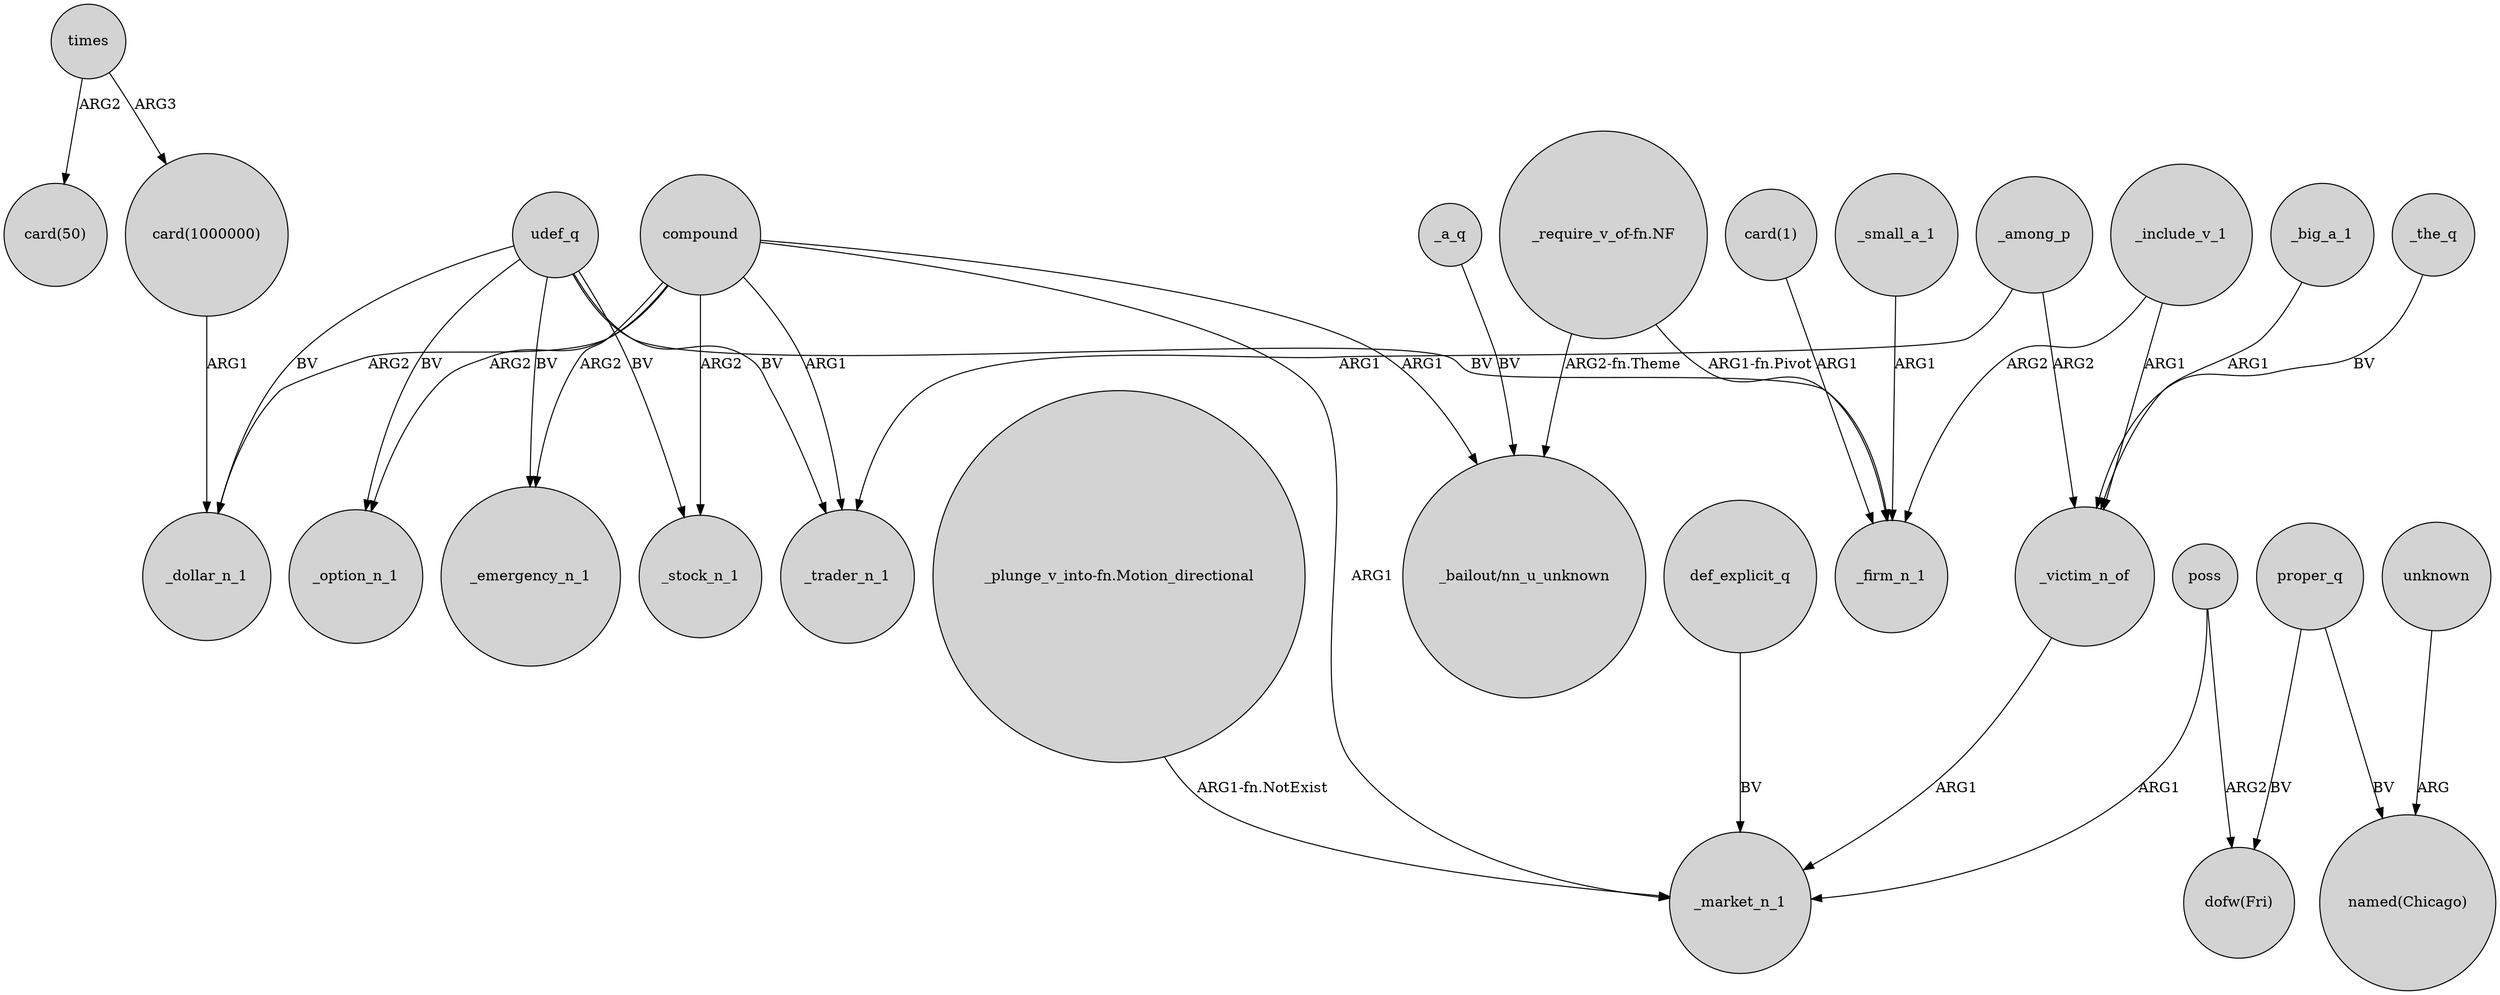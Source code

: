 digraph {
	node [shape=circle style=filled]
	times -> "card(50)" [label=ARG2]
	_big_a_1 -> _victim_n_of [label=ARG1]
	compound -> _emergency_n_1 [label=ARG2]
	"card(1000000)" -> _dollar_n_1 [label=ARG1]
	proper_q -> "dofw(Fri)" [label=BV]
	"_require_v_of-fn.NF" -> _firm_n_1 [label="ARG1-fn.Pivot"]
	udef_q -> _option_n_1 [label=BV]
	udef_q -> _trader_n_1 [label=BV]
	_a_q -> "_bailout/nn_u_unknown" [label=BV]
	udef_q -> _firm_n_1 [label=BV]
	_among_p -> _victim_n_of [label=ARG2]
	_small_a_1 -> _firm_n_1 [label=ARG1]
	_the_q -> _victim_n_of [label=BV]
	_victim_n_of -> _market_n_1 [label=ARG1]
	"_plunge_v_into-fn.Motion_directional" -> _market_n_1 [label="ARG1-fn.NotExist"]
	def_explicit_q -> _market_n_1 [label=BV]
	"card(1)" -> _firm_n_1 [label=ARG1]
	_among_p -> _trader_n_1 [label=ARG1]
	compound -> "_bailout/nn_u_unknown" [label=ARG1]
	compound -> _trader_n_1 [label=ARG1]
	poss -> _market_n_1 [label=ARG1]
	compound -> _stock_n_1 [label=ARG2]
	poss -> "dofw(Fri)" [label=ARG2]
	compound -> _option_n_1 [label=ARG2]
	udef_q -> _stock_n_1 [label=BV]
	times -> "card(1000000)" [label=ARG3]
	udef_q -> _emergency_n_1 [label=BV]
	"_require_v_of-fn.NF" -> "_bailout/nn_u_unknown" [label="ARG2-fn.Theme"]
	_include_v_1 -> _victim_n_of [label=ARG1]
	compound -> _market_n_1 [label=ARG1]
	compound -> _dollar_n_1 [label=ARG2]
	proper_q -> "named(Chicago)" [label=BV]
	udef_q -> _dollar_n_1 [label=BV]
	unknown -> "named(Chicago)" [label=ARG]
	_include_v_1 -> _firm_n_1 [label=ARG2]
}
